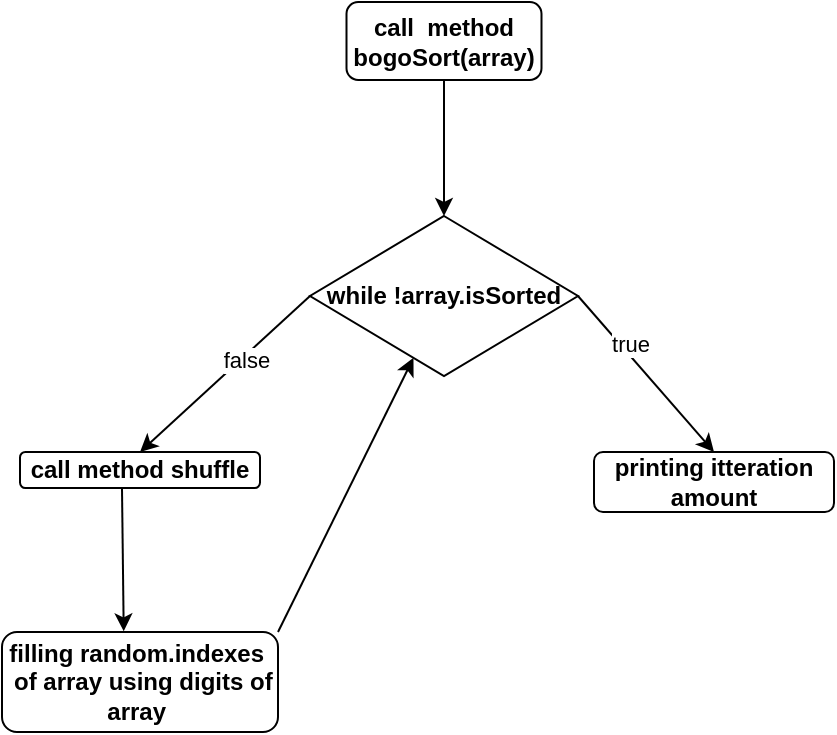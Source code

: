 <mxfile version="20.5.3" type="embed"><diagram id="gv3s5oOCquIwlcU58hzb" name="Page-1"><mxGraphModel dx="672" dy="563" grid="0" gridSize="10" guides="1" tooltips="1" connect="1" arrows="1" fold="1" page="0" pageScale="1" pageWidth="850" pageHeight="1100" math="0" shadow="0"><root><mxCell id="0"/><mxCell id="1" parent="0"/><mxCell id="4" value="&lt;b&gt;call&amp;nbsp; method bogoSort(array)&lt;/b&gt;" style="rounded=1;whiteSpace=wrap;html=1;" parent="1" vertex="1"><mxGeometry x="218.25" y="14" width="97.5" height="39" as="geometry"/></mxCell><mxCell id="5" value="&lt;b&gt;while !array.isSorted&lt;/b&gt;" style="rhombus;whiteSpace=wrap;html=1;" parent="1" vertex="1"><mxGeometry x="200" y="121" width="134" height="80" as="geometry"/></mxCell><mxCell id="6" value="&lt;b&gt;call method shuffle&lt;/b&gt;" style="rounded=1;whiteSpace=wrap;html=1;" parent="1" vertex="1"><mxGeometry x="55" y="239" width="120" height="18" as="geometry"/></mxCell><mxCell id="7" value="&lt;b&gt;filling random.indexes&amp;nbsp; &amp;nbsp;of array using digits of array&amp;nbsp;&lt;/b&gt;" style="rounded=1;whiteSpace=wrap;html=1;" parent="1" vertex="1"><mxGeometry x="46" y="329" width="138" height="50" as="geometry"/></mxCell><mxCell id="8" value="" style="endArrow=classic;html=1;rounded=0;exitX=0;exitY=0.5;exitDx=0;exitDy=0;entryX=0.5;entryY=0;entryDx=0;entryDy=0;" parent="1" source="5" target="6" edge="1"><mxGeometry width="50" height="50" relative="1" as="geometry"><mxPoint x="316" y="274" as="sourcePoint"/><mxPoint x="366" y="224" as="targetPoint"/></mxGeometry></mxCell><mxCell id="9" value="false" style="edgeLabel;html=1;align=center;verticalAlign=middle;resizable=0;points=[];" parent="8" vertex="1" connectable="0"><mxGeometry x="-0.221" y="2" relative="1" as="geometry"><mxPoint as="offset"/></mxGeometry></mxCell><mxCell id="10" value="" style="endArrow=classic;html=1;rounded=0;exitX=0.425;exitY=1.017;exitDx=0;exitDy=0;exitPerimeter=0;entryX=0.441;entryY=-0.007;entryDx=0;entryDy=0;entryPerimeter=0;" parent="1" source="6" target="7" edge="1"><mxGeometry width="50" height="50" relative="1" as="geometry"><mxPoint x="307" y="309" as="sourcePoint"/><mxPoint x="357" y="259" as="targetPoint"/></mxGeometry></mxCell><mxCell id="11" value="" style="endArrow=classic;html=1;rounded=0;exitX=1;exitY=0;exitDx=0;exitDy=0;" parent="1" source="7" target="5" edge="1"><mxGeometry width="50" height="50" relative="1" as="geometry"><mxPoint x="219" y="337" as="sourcePoint"/><mxPoint x="269" y="287" as="targetPoint"/></mxGeometry></mxCell><mxCell id="12" value="&lt;b&gt;printing itteration amount&lt;/b&gt;" style="rounded=1;whiteSpace=wrap;html=1;" parent="1" vertex="1"><mxGeometry x="342" y="239" width="120" height="30" as="geometry"/></mxCell><mxCell id="13" value="" style="endArrow=classic;html=1;rounded=0;exitX=1;exitY=0.5;exitDx=0;exitDy=0;entryX=0.5;entryY=0;entryDx=0;entryDy=0;" parent="1" source="5" target="12" edge="1"><mxGeometry width="50" height="50" relative="1" as="geometry"><mxPoint x="264" y="325" as="sourcePoint"/><mxPoint x="314" y="275" as="targetPoint"/><Array as="points"/></mxGeometry></mxCell><mxCell id="14" value="true" style="edgeLabel;html=1;align=center;verticalAlign=middle;resizable=0;points=[];" parent="13" vertex="1" connectable="0"><mxGeometry x="-0.319" y="4" relative="1" as="geometry"><mxPoint as="offset"/></mxGeometry></mxCell><mxCell id="17" value="" style="endArrow=classic;html=1;rounded=0;exitX=0.5;exitY=1;exitDx=0;exitDy=0;entryX=0.5;entryY=0;entryDx=0;entryDy=0;" parent="1" source="4" target="5" edge="1"><mxGeometry width="50" height="50" relative="1" as="geometry"><mxPoint x="84" y="193" as="sourcePoint"/><mxPoint x="134" y="143" as="targetPoint"/></mxGeometry></mxCell></root></mxGraphModel></diagram></mxfile>